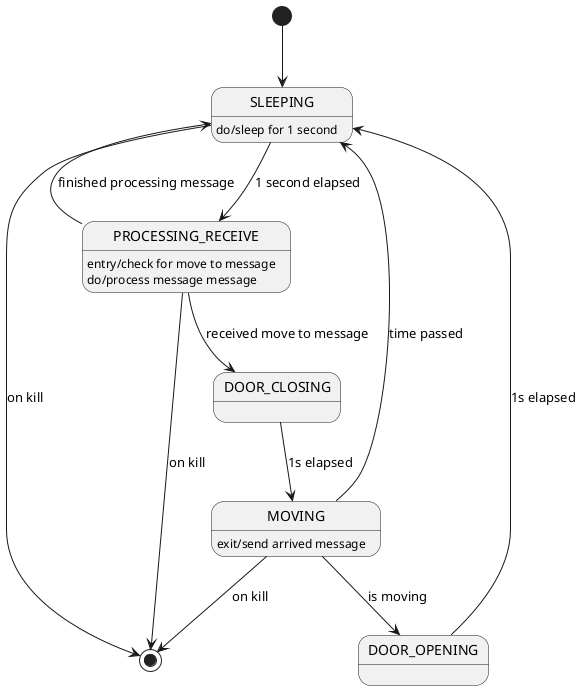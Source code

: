 @startuml
[*] --> SLEEPING
SLEEPING: do/sleep for 1 second
SLEEPING --> PROCESSING_RECEIVE : 1 second elapsed
MOVING: exit/send arrived message
SLEEPING --> [*] : on kill

MOVING --> SLEEPING : time passed
MOVING --> [*] : on kill

PROCESSING_RECEIVE --> SLEEPING : finished processing message
PROCESSING_RECEIVE: entry/check for move to message
PROCESSING_RECEIVE: do/process message message
PROCESSING_RECEIVE --> [*] : on kill
MOVING --> DOOR_OPENING : is moving
DOOR_OPENING --> SLEEPING : 1s elapsed
PROCESSING_RECEIVE --> DOOR_CLOSING : received move to message
DOOR_CLOSING --> MOVING : 1s elapsed
@enduml
